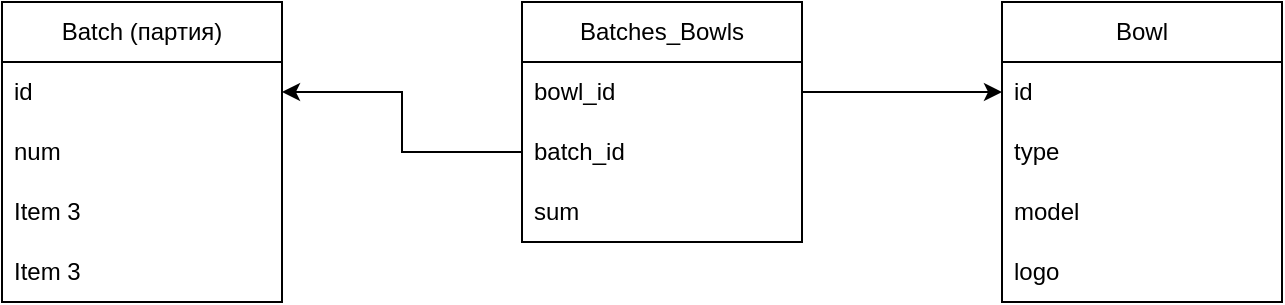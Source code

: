 <mxfile version="24.2.1" type="github">
  <diagram name="Страница — 1" id="gfFLgYDy10Q48hrOroUY">
    <mxGraphModel dx="1386" dy="783" grid="1" gridSize="10" guides="1" tooltips="1" connect="1" arrows="1" fold="1" page="1" pageScale="1" pageWidth="827" pageHeight="1169" math="0" shadow="0">
      <root>
        <mxCell id="0" />
        <mxCell id="1" parent="0" />
        <mxCell id="RR7sLdGlUV7r5lD3PYXW-2" value="Batch (партия)" style="swimlane;fontStyle=0;childLayout=stackLayout;horizontal=1;startSize=30;horizontalStack=0;resizeParent=1;resizeParentMax=0;resizeLast=0;collapsible=1;marginBottom=0;whiteSpace=wrap;html=1;" vertex="1" parent="1">
          <mxGeometry x="80" y="340" width="140" height="150" as="geometry" />
        </mxCell>
        <mxCell id="RR7sLdGlUV7r5lD3PYXW-3" value="id" style="text;strokeColor=none;fillColor=none;align=left;verticalAlign=middle;spacingLeft=4;spacingRight=4;overflow=hidden;points=[[0,0.5],[1,0.5]];portConstraint=eastwest;rotatable=0;whiteSpace=wrap;html=1;" vertex="1" parent="RR7sLdGlUV7r5lD3PYXW-2">
          <mxGeometry y="30" width="140" height="30" as="geometry" />
        </mxCell>
        <mxCell id="RR7sLdGlUV7r5lD3PYXW-4" value="num" style="text;strokeColor=none;fillColor=none;align=left;verticalAlign=middle;spacingLeft=4;spacingRight=4;overflow=hidden;points=[[0,0.5],[1,0.5]];portConstraint=eastwest;rotatable=0;whiteSpace=wrap;html=1;" vertex="1" parent="RR7sLdGlUV7r5lD3PYXW-2">
          <mxGeometry y="60" width="140" height="30" as="geometry" />
        </mxCell>
        <mxCell id="RR7sLdGlUV7r5lD3PYXW-5" value="Item 3" style="text;strokeColor=none;fillColor=none;align=left;verticalAlign=middle;spacingLeft=4;spacingRight=4;overflow=hidden;points=[[0,0.5],[1,0.5]];portConstraint=eastwest;rotatable=0;whiteSpace=wrap;html=1;" vertex="1" parent="RR7sLdGlUV7r5lD3PYXW-2">
          <mxGeometry y="90" width="140" height="30" as="geometry" />
        </mxCell>
        <mxCell id="RR7sLdGlUV7r5lD3PYXW-14" value="Item 3" style="text;strokeColor=none;fillColor=none;align=left;verticalAlign=middle;spacingLeft=4;spacingRight=4;overflow=hidden;points=[[0,0.5],[1,0.5]];portConstraint=eastwest;rotatable=0;whiteSpace=wrap;html=1;" vertex="1" parent="RR7sLdGlUV7r5lD3PYXW-2">
          <mxGeometry y="120" width="140" height="30" as="geometry" />
        </mxCell>
        <mxCell id="RR7sLdGlUV7r5lD3PYXW-6" value="Bowl" style="swimlane;fontStyle=0;childLayout=stackLayout;horizontal=1;startSize=30;horizontalStack=0;resizeParent=1;resizeParentMax=0;resizeLast=0;collapsible=1;marginBottom=0;whiteSpace=wrap;html=1;" vertex="1" parent="1">
          <mxGeometry x="580" y="340" width="140" height="150" as="geometry" />
        </mxCell>
        <mxCell id="RR7sLdGlUV7r5lD3PYXW-7" value="id" style="text;strokeColor=none;fillColor=none;align=left;verticalAlign=middle;spacingLeft=4;spacingRight=4;overflow=hidden;points=[[0,0.5],[1,0.5]];portConstraint=eastwest;rotatable=0;whiteSpace=wrap;html=1;" vertex="1" parent="RR7sLdGlUV7r5lD3PYXW-6">
          <mxGeometry y="30" width="140" height="30" as="geometry" />
        </mxCell>
        <mxCell id="RR7sLdGlUV7r5lD3PYXW-16" value="type" style="text;strokeColor=none;fillColor=none;align=left;verticalAlign=middle;spacingLeft=4;spacingRight=4;overflow=hidden;points=[[0,0.5],[1,0.5]];portConstraint=eastwest;rotatable=0;whiteSpace=wrap;html=1;" vertex="1" parent="RR7sLdGlUV7r5lD3PYXW-6">
          <mxGeometry y="60" width="140" height="30" as="geometry" />
        </mxCell>
        <mxCell id="RR7sLdGlUV7r5lD3PYXW-8" value="model" style="text;strokeColor=none;fillColor=none;align=left;verticalAlign=middle;spacingLeft=4;spacingRight=4;overflow=hidden;points=[[0,0.5],[1,0.5]];portConstraint=eastwest;rotatable=0;whiteSpace=wrap;html=1;" vertex="1" parent="RR7sLdGlUV7r5lD3PYXW-6">
          <mxGeometry y="90" width="140" height="30" as="geometry" />
        </mxCell>
        <mxCell id="RR7sLdGlUV7r5lD3PYXW-9" value="logo" style="text;strokeColor=none;fillColor=none;align=left;verticalAlign=middle;spacingLeft=4;spacingRight=4;overflow=hidden;points=[[0,0.5],[1,0.5]];portConstraint=eastwest;rotatable=0;whiteSpace=wrap;html=1;" vertex="1" parent="RR7sLdGlUV7r5lD3PYXW-6">
          <mxGeometry y="120" width="140" height="30" as="geometry" />
        </mxCell>
        <mxCell id="RR7sLdGlUV7r5lD3PYXW-10" value="Batches_Bowls" style="swimlane;fontStyle=0;childLayout=stackLayout;horizontal=1;startSize=30;horizontalStack=0;resizeParent=1;resizeParentMax=0;resizeLast=0;collapsible=1;marginBottom=0;whiteSpace=wrap;html=1;" vertex="1" parent="1">
          <mxGeometry x="340" y="340" width="140" height="120" as="geometry" />
        </mxCell>
        <mxCell id="RR7sLdGlUV7r5lD3PYXW-11" value="bowl_id" style="text;strokeColor=none;fillColor=none;align=left;verticalAlign=middle;spacingLeft=4;spacingRight=4;overflow=hidden;points=[[0,0.5],[1,0.5]];portConstraint=eastwest;rotatable=0;whiteSpace=wrap;html=1;" vertex="1" parent="RR7sLdGlUV7r5lD3PYXW-10">
          <mxGeometry y="30" width="140" height="30" as="geometry" />
        </mxCell>
        <mxCell id="RR7sLdGlUV7r5lD3PYXW-12" value="batch_id" style="text;strokeColor=none;fillColor=none;align=left;verticalAlign=middle;spacingLeft=4;spacingRight=4;overflow=hidden;points=[[0,0.5],[1,0.5]];portConstraint=eastwest;rotatable=0;whiteSpace=wrap;html=1;" vertex="1" parent="RR7sLdGlUV7r5lD3PYXW-10">
          <mxGeometry y="60" width="140" height="30" as="geometry" />
        </mxCell>
        <mxCell id="RR7sLdGlUV7r5lD3PYXW-29" value="sum" style="text;strokeColor=none;fillColor=none;align=left;verticalAlign=middle;spacingLeft=4;spacingRight=4;overflow=hidden;points=[[0,0.5],[1,0.5]];portConstraint=eastwest;rotatable=0;whiteSpace=wrap;html=1;" vertex="1" parent="RR7sLdGlUV7r5lD3PYXW-10">
          <mxGeometry y="90" width="140" height="30" as="geometry" />
        </mxCell>
        <mxCell id="RR7sLdGlUV7r5lD3PYXW-17" style="edgeStyle=orthogonalEdgeStyle;rounded=0;orthogonalLoop=1;jettySize=auto;html=1;exitX=0;exitY=0.5;exitDx=0;exitDy=0;entryX=1;entryY=0.5;entryDx=0;entryDy=0;" edge="1" parent="1" source="RR7sLdGlUV7r5lD3PYXW-12" target="RR7sLdGlUV7r5lD3PYXW-3">
          <mxGeometry relative="1" as="geometry" />
        </mxCell>
        <mxCell id="RR7sLdGlUV7r5lD3PYXW-18" style="edgeStyle=orthogonalEdgeStyle;rounded=0;orthogonalLoop=1;jettySize=auto;html=1;exitX=1;exitY=0.5;exitDx=0;exitDy=0;entryX=0;entryY=0.5;entryDx=0;entryDy=0;" edge="1" parent="1" source="RR7sLdGlUV7r5lD3PYXW-11" target="RR7sLdGlUV7r5lD3PYXW-7">
          <mxGeometry relative="1" as="geometry" />
        </mxCell>
      </root>
    </mxGraphModel>
  </diagram>
</mxfile>
